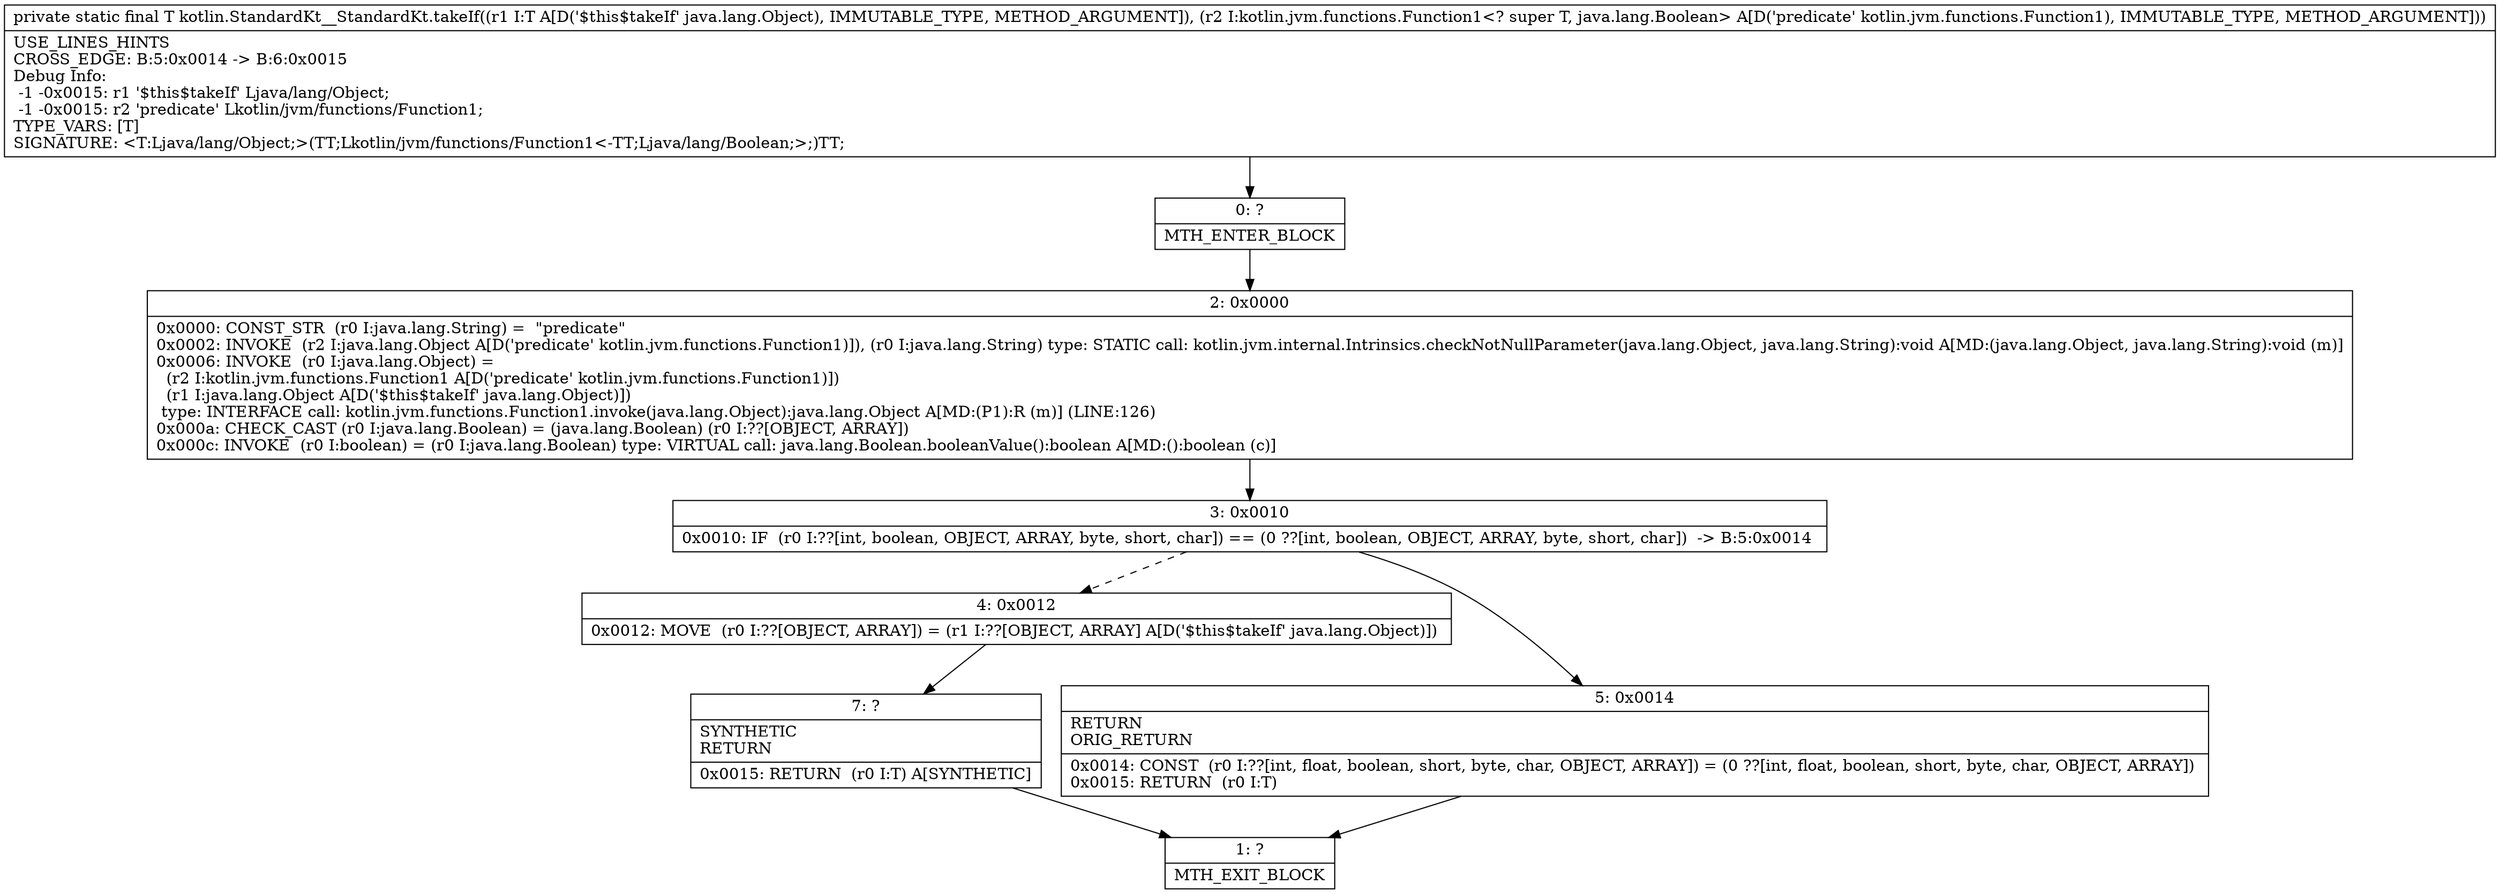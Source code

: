 digraph "CFG forkotlin.StandardKt__StandardKt.takeIf(Ljava\/lang\/Object;Lkotlin\/jvm\/functions\/Function1;)Ljava\/lang\/Object;" {
Node_0 [shape=record,label="{0\:\ ?|MTH_ENTER_BLOCK\l}"];
Node_2 [shape=record,label="{2\:\ 0x0000|0x0000: CONST_STR  (r0 I:java.lang.String) =  \"predicate\" \l0x0002: INVOKE  (r2 I:java.lang.Object A[D('predicate' kotlin.jvm.functions.Function1)]), (r0 I:java.lang.String) type: STATIC call: kotlin.jvm.internal.Intrinsics.checkNotNullParameter(java.lang.Object, java.lang.String):void A[MD:(java.lang.Object, java.lang.String):void (m)]\l0x0006: INVOKE  (r0 I:java.lang.Object) = \l  (r2 I:kotlin.jvm.functions.Function1 A[D('predicate' kotlin.jvm.functions.Function1)])\l  (r1 I:java.lang.Object A[D('$this$takeIf' java.lang.Object)])\l type: INTERFACE call: kotlin.jvm.functions.Function1.invoke(java.lang.Object):java.lang.Object A[MD:(P1):R (m)] (LINE:126)\l0x000a: CHECK_CAST (r0 I:java.lang.Boolean) = (java.lang.Boolean) (r0 I:??[OBJECT, ARRAY]) \l0x000c: INVOKE  (r0 I:boolean) = (r0 I:java.lang.Boolean) type: VIRTUAL call: java.lang.Boolean.booleanValue():boolean A[MD:():boolean (c)]\l}"];
Node_3 [shape=record,label="{3\:\ 0x0010|0x0010: IF  (r0 I:??[int, boolean, OBJECT, ARRAY, byte, short, char]) == (0 ??[int, boolean, OBJECT, ARRAY, byte, short, char])  \-\> B:5:0x0014 \l}"];
Node_4 [shape=record,label="{4\:\ 0x0012|0x0012: MOVE  (r0 I:??[OBJECT, ARRAY]) = (r1 I:??[OBJECT, ARRAY] A[D('$this$takeIf' java.lang.Object)]) \l}"];
Node_7 [shape=record,label="{7\:\ ?|SYNTHETIC\lRETURN\l|0x0015: RETURN  (r0 I:T) A[SYNTHETIC]\l}"];
Node_1 [shape=record,label="{1\:\ ?|MTH_EXIT_BLOCK\l}"];
Node_5 [shape=record,label="{5\:\ 0x0014|RETURN\lORIG_RETURN\l|0x0014: CONST  (r0 I:??[int, float, boolean, short, byte, char, OBJECT, ARRAY]) = (0 ??[int, float, boolean, short, byte, char, OBJECT, ARRAY]) \l0x0015: RETURN  (r0 I:T) \l}"];
MethodNode[shape=record,label="{private static final T kotlin.StandardKt__StandardKt.takeIf((r1 I:T A[D('$this$takeIf' java.lang.Object), IMMUTABLE_TYPE, METHOD_ARGUMENT]), (r2 I:kotlin.jvm.functions.Function1\<? super T, java.lang.Boolean\> A[D('predicate' kotlin.jvm.functions.Function1), IMMUTABLE_TYPE, METHOD_ARGUMENT]))  | USE_LINES_HINTS\lCROSS_EDGE: B:5:0x0014 \-\> B:6:0x0015\lDebug Info:\l  \-1 \-0x0015: r1 '$this$takeIf' Ljava\/lang\/Object;\l  \-1 \-0x0015: r2 'predicate' Lkotlin\/jvm\/functions\/Function1;\lTYPE_VARS: [T]\lSIGNATURE: \<T:Ljava\/lang\/Object;\>(TT;Lkotlin\/jvm\/functions\/Function1\<\-TT;Ljava\/lang\/Boolean;\>;)TT;\l}"];
MethodNode -> Node_0;Node_0 -> Node_2;
Node_2 -> Node_3;
Node_3 -> Node_4[style=dashed];
Node_3 -> Node_5;
Node_4 -> Node_7;
Node_7 -> Node_1;
Node_5 -> Node_1;
}

